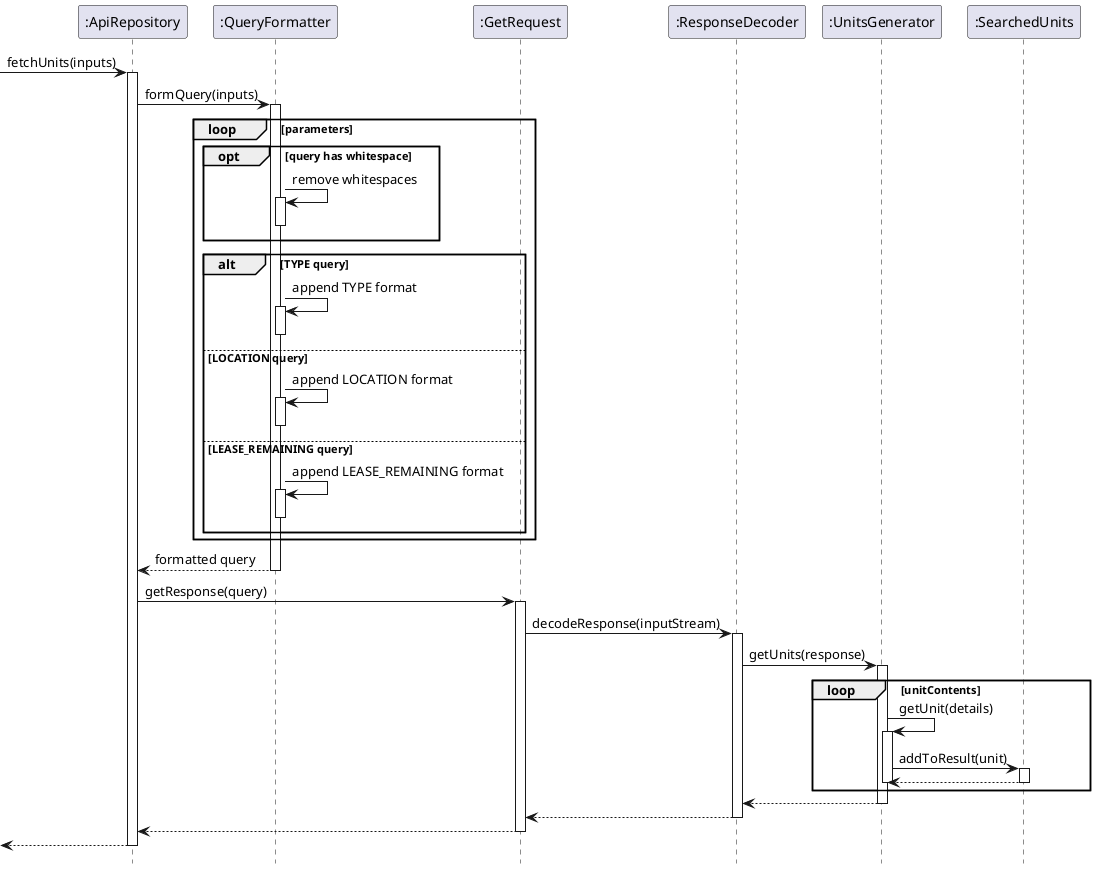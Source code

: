 @startuml
'https://plantuml.com/sequence-diagram

hide footbox

[-> ":ApiRepository": fetchUnits(inputs)
activate ":ApiRepository"
":ApiRepository" -> ":QueryFormatter": formQuery(inputs)
activate ":QueryFormatter"
loop parameters
    opt query has whitespace
    ":QueryFormatter" -> ":QueryFormatter": remove whitespaces
    activate ":QueryFormatter"
    deactivate ":QueryFormatter"
    end
    alt TYPE query
    ":QueryFormatter" -> ":QueryFormatter": append TYPE format
    activate ":QueryFormatter"
    deactivate ":QueryFormatter"
    else LOCATION query
    ":QueryFormatter" -> ":QueryFormatter": append LOCATION format
    activate ":QueryFormatter"
    deactivate ":QueryFormatter"
    else LEASE_REMAINING query
    ":QueryFormatter" -> ":QueryFormatter": append LEASE_REMAINING format
    activate ":QueryFormatter"
    deactivate ":QueryFormatter"
    end
end
":ApiRepository" <-- ":QueryFormatter": formatted query
deactivate ":QueryFormatter"
":ApiRepository" -> ":GetRequest": getResponse(query)
activate ":GetRequest"
":GetRequest" -> ":ResponseDecoder": decodeResponse(inputStream)
activate  ":ResponseDecoder"
 ":ResponseDecoder" -> ":UnitsGenerator": getUnits(response)
activate ":UnitsGenerator"
loop unitContents
    ":UnitsGenerator" -> ":UnitsGenerator": getUnit(details)
    activate ":UnitsGenerator"
    ":UnitsGenerator" -> ":SearchedUnits": addToResult(unit)
    activate ":SearchedUnits"
    ":UnitsGenerator" <-- ":SearchedUnits"
    deactivate ":SearchedUnits"
    deactivate ":UnitsGenerator"
end
 ":ResponseDecoder" <-- ":UnitsGenerator"
deactivate ":UnitsGenerator"
":GetRequest" <--  ":ResponseDecoder"
deactivate  ":ResponseDecoder"
":ApiRepository" <-- ":GetRequest"
deactivate ":GetRequest"
[<-- ":ApiRepository"
deactivate ":ApiRepository"
@enduml